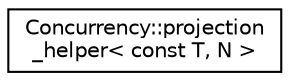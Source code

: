 digraph "Graphical Class Hierarchy"
{
  edge [fontname="Helvetica",fontsize="10",labelfontname="Helvetica",labelfontsize="10"];
  node [fontname="Helvetica",fontsize="10",shape=record];
  rankdir="LR";
  Node1 [label="Concurrency::projection\l_helper\< const T, N \>",height=0.2,width=0.4,color="black", fillcolor="white", style="filled",URL="$structConcurrency_1_1projection__helper_3_01const_01T_00_01N_01_4.html"];
}
